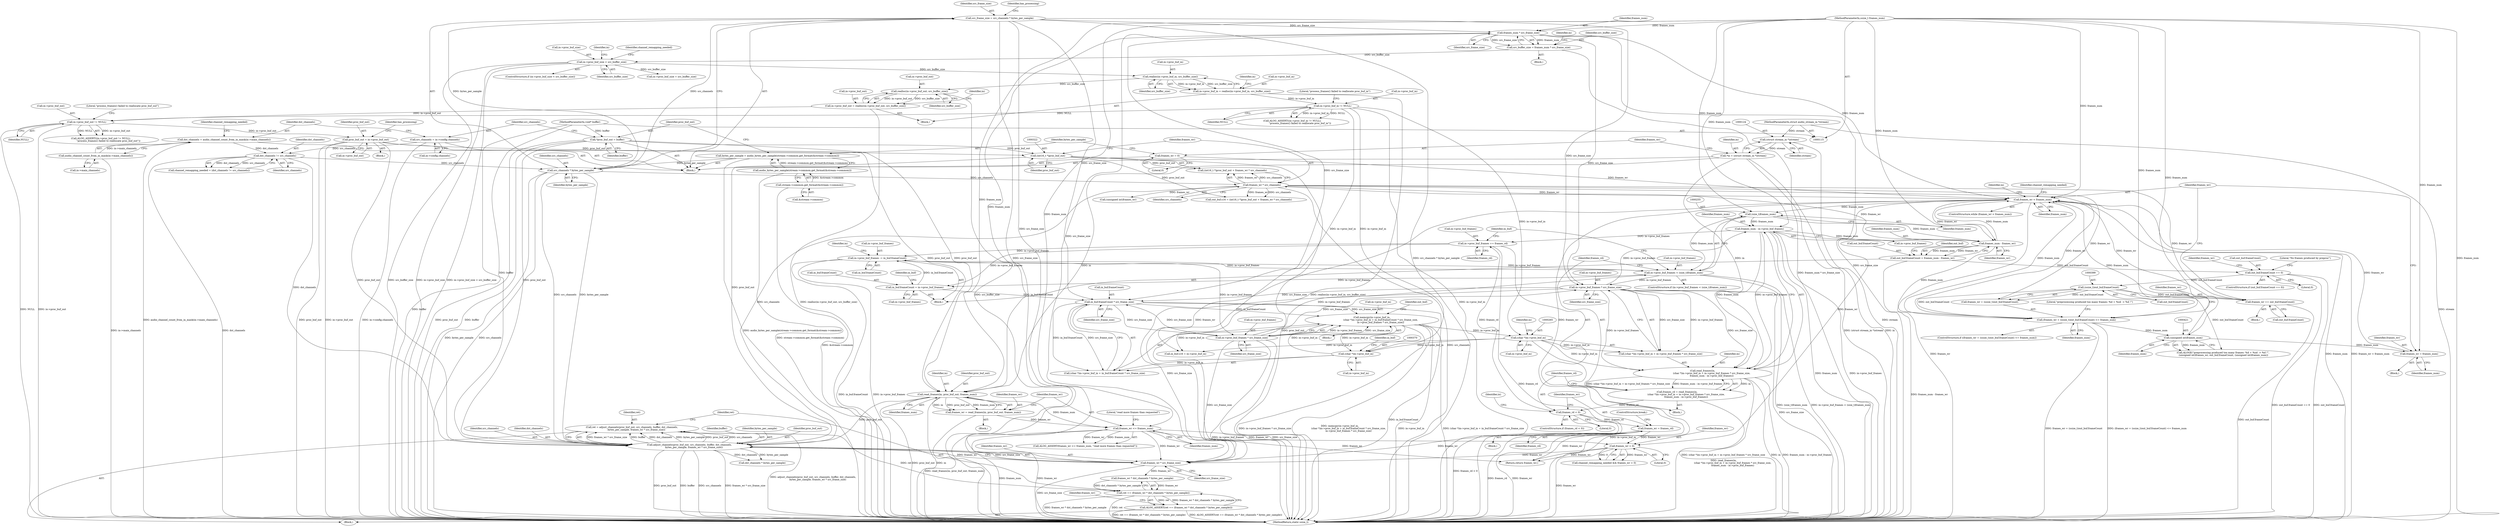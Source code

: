 digraph "0_Android_7df7ec13b1d222ac3a66797fbe432605ea8f973f@integer" {
"1000447" [label="(Call,ret = adjust_channels(proc_buf_out, src_channels, buffer, dst_channels,\n            bytes_per_sample, frames_wr * src_frame_size))"];
"1000449" [label="(Call,adjust_channels(proc_buf_out, src_channels, buffer, dst_channels,\n            bytes_per_sample, frames_wr * src_frame_size))"];
"1000236" [label="(Call,proc_buf_out = in->proc_buf_out)"];
"1000227" [label="(Call,in->proc_buf_out != NULL)"];
"1000217" [label="(Call,in->proc_buf_out = realloc(in->proc_buf_out, src_buffer_size))"];
"1000221" [label="(Call,realloc(in->proc_buf_out, src_buffer_size))"];
"1000205" [label="(Call,realloc(in->proc_buf_in, src_buffer_size))"];
"1000190" [label="(Call,in->proc_buf_size < src_buffer_size)"];
"1000184" [label="(Call,src_buffer_size = frames_num * src_frame_size)"];
"1000186" [label="(Call,frames_num * src_frame_size)"];
"1000118" [label="(MethodParameterIn,ssize_t frames_num)"];
"1000165" [label="(Call,src_frame_size = src_channels * bytes_per_sample)"];
"1000167" [label="(Call,src_channels * bytes_per_sample)"];
"1000161" [label="(Call,dst_channels != src_channels)"];
"1000152" [label="(Call,dst_channels = audio_channel_count_from_in_mask(in->main_channels))"];
"1000154" [label="(Call,audio_channel_count_from_in_mask(in->main_channels))"];
"1000144" [label="(Call,src_channels = in->config.channels)"];
"1000131" [label="(Call,bytes_per_sample = audio_bytes_per_sample(stream->common.get_format(&stream->common)))"];
"1000133" [label="(Call,audio_bytes_per_sample(stream->common.get_format(&stream->common)))"];
"1000134" [label="(Call,stream->common.get_format(&stream->common))"];
"1000211" [label="(Call,in->proc_buf_in != NULL)"];
"1000201" [label="(Call,in->proc_buf_in = realloc(in->proc_buf_in, src_buffer_size))"];
"1000140" [label="(Call,*proc_buf_out = buffer)"];
"1000117" [label="(MethodParameterIn,void* buffer)"];
"1000430" [label="(Call,read_frames(in, proc_buf_out, frames_num))"];
"1000121" [label="(Call,*in = (struct stream_in *)stream)"];
"1000123" [label="(Call,(struct stream_in *)stream)"];
"1000116" [label="(MethodParameterIn,struct audio_stream_in *stream)"];
"1000321" [label="(Call,(int16_t *)proc_buf_out)"];
"1000324" [label="(Call,frames_wr * src_channels)"];
"1000313" [label="(Call,frames_num - frames_wr)"];
"1000274" [label="(Call,frames_num - in->proc_buf_frames)"];
"1000254" [label="(Call,(size_t)frames_num)"];
"1000245" [label="(Call,frames_wr < frames_num)"];
"1000423" [label="(Call,frames_wr = frames_num)"];
"1000420" [label="(Call,(unsigned int)frames_num)"];
"1000395" [label="(Call,(frames_wr + (ssize_t)out_buf.frameCount) <= frames_num)"];
"1000398" [label="(Call,(ssize_t)out_buf.frameCount)"];
"1000385" [label="(Call,out_buf.frameCount == 0)"];
"1000309" [label="(Call,out_buf.frameCount = frames_num - frames_wr)"];
"1000405" [label="(Call,frames_wr += out_buf.frameCount)"];
"1000127" [label="(Call,frames_wr = 0)"];
"1000269" [label="(Call,in->proc_buf_frames * src_frame_size)"];
"1000250" [label="(Call,in->proc_buf_frames < (size_t)frames_num)"];
"1000352" [label="(Call,in->proc_buf_frames -= in_buf.frameCount)"];
"1000295" [label="(Call,in_buf.frameCount = in->proc_buf_frames)"];
"1000288" [label="(Call,in->proc_buf_frames += frames_rd)"];
"1000280" [label="(Call,frames_rd < 0)"];
"1000259" [label="(Call,frames_rd = read_frames(in,\n                        (char *)in->proc_buf_in + in->proc_buf_frames * src_frame_size,\n                        frames_num - in->proc_buf_frames))"];
"1000261" [label="(Call,read_frames(in,\n                        (char *)in->proc_buf_in + in->proc_buf_frames * src_frame_size,\n                        frames_num - in->proc_buf_frames))"];
"1000264" [label="(Call,(char *)in->proc_buf_in)"];
"1000364" [label="(Call,memcpy(in->proc_buf_in,\n                       (char *)in->proc_buf_in + in_buf.frameCount * src_frame_size,\n                       in->proc_buf_frames * src_frame_size))"];
"1000369" [label="(Call,(char *)in->proc_buf_in)"];
"1000374" [label="(Call,in_buf.frameCount * src_frame_size)"];
"1000379" [label="(Call,in->proc_buf_frames * src_frame_size)"];
"1000455" [label="(Call,frames_wr * src_frame_size)"];
"1000442" [label="(Call,frames_wr > 0)"];
"1000435" [label="(Call,frames_wr <= frames_num)"];
"1000428" [label="(Call,frames_wr = read_frames(in, proc_buf_out, frames_num))"];
"1000284" [label="(Call,frames_wr = frames_rd)"];
"1000459" [label="(Call,ret == (frames_wr * dst_channels * bytes_per_sample))"];
"1000458" [label="(Call,ALOG_ASSERT(ret == (frames_wr * dst_channels * bytes_per_sample)))"];
"1000369" [label="(Call,(char *)in->proc_buf_in)"];
"1000325" [label="(Identifier,frames_wr)"];
"1000441" [label="(Identifier,channel_remapping_needed)"];
"1000448" [label="(Identifier,ret)"];
"1000411" [label="(Block,)"];
"1000221" [label="(Call,realloc(in->proc_buf_out, src_buffer_size))"];
"1000227" [label="(Call,in->proc_buf_out != NULL)"];
"1000444" [label="(Literal,0)"];
"1000467" [label="(Identifier,frames_wr)"];
"1000413" [label="(Literal,\"preprocessing produced too many frames: %d + %zd  > %d !\")"];
"1000385" [label="(Call,out_buf.frameCount == 0)"];
"1000273" [label="(Identifier,src_frame_size)"];
"1000133" [label="(Call,audio_bytes_per_sample(stream->common.get_format(&stream->common)))"];
"1000165" [label="(Call,src_frame_size = src_channels * bytes_per_sample)"];
"1000420" [label="(Call,(unsigned int)frames_num)"];
"1000116" [label="(MethodParameterIn,struct audio_stream_in *stream)"];
"1000309" [label="(Call,out_buf.frameCount = frames_num - frames_wr)"];
"1000368" [label="(Call,(char *)in->proc_buf_in + in_buf.frameCount * src_frame_size)"];
"1000275" [label="(Identifier,frames_num)"];
"1000423" [label="(Call,frames_wr = frames_num)"];
"1000235" [label="(Block,)"];
"1000209" [label="(Identifier,src_buffer_size)"];
"1000247" [label="(Identifier,frames_num)"];
"1000320" [label="(Call,(int16_t *)proc_buf_out + frames_wr * src_channels)"];
"1000185" [label="(Identifier,src_buffer_size)"];
"1000194" [label="(Identifier,src_buffer_size)"];
"1000118" [label="(MethodParameterIn,ssize_t frames_num)"];
"1000404" [label="(Block,)"];
"1000389" [label="(Literal,0)"];
"1000459" [label="(Call,ret == (frames_wr * dst_channels * bytes_per_sample))"];
"1000182" [label="(Block,)"];
"1000218" [label="(Call,in->proc_buf_out)"];
"1000190" [label="(Call,in->proc_buf_size < src_buffer_size)"];
"1000129" [label="(Literal,0)"];
"1000162" [label="(Identifier,dst_channels)"];
"1000445" [label="(Block,)"];
"1000452" [label="(Identifier,buffer)"];
"1000383" [label="(Identifier,src_frame_size)"];
"1000456" [label="(Identifier,frames_wr)"];
"1000321" [label="(Call,(int16_t *)proc_buf_out)"];
"1000284" [label="(Call,frames_wr = frames_rd)"];
"1000454" [label="(Identifier,bytes_per_sample)"];
"1000394" [label="(ControlStructure,if ((frames_wr + (ssize_t)out_buf.frameCount) <= frames_num))"];
"1000232" [label="(Literal,\"process_frames() failed to reallocate proc_buf_out\")"];
"1000169" [label="(Identifier,bytes_per_sample)"];
"1000160" [label="(Identifier,channel_remapping_needed)"];
"1000263" [label="(Call,(char *)in->proc_buf_in + in->proc_buf_frames * src_frame_size)"];
"1000167" [label="(Call,src_channels * bytes_per_sample)"];
"1000217" [label="(Call,in->proc_buf_out = realloc(in->proc_buf_out, src_buffer_size))"];
"1000461" [label="(Call,frames_wr * dst_channels * bytes_per_sample)"];
"1000123" [label="(Call,(struct stream_in *)stream)"];
"1000260" [label="(Identifier,frames_rd)"];
"1000125" [label="(Identifier,stream)"];
"1000315" [label="(Identifier,frames_wr)"];
"1000285" [label="(Identifier,frames_wr)"];
"1000245" [label="(Call,frames_wr < frames_num)"];
"1000396" [label="(Call,frames_wr + (ssize_t)out_buf.frameCount)"];
"1000262" [label="(Identifier,in)"];
"1000449" [label="(Call,adjust_channels(proc_buf_out, src_channels, buffer, dst_channels,\n            bytes_per_sample, frames_wr * src_frame_size))"];
"1000161" [label="(Call,dst_channels != src_channels)"];
"1000437" [label="(Identifier,frames_num)"];
"1000215" [label="(Identifier,NULL)"];
"1000127" [label="(Call,frames_wr = 0)"];
"1000196" [label="(Call,in->proc_buf_size = src_buffer_size)"];
"1000212" [label="(Call,in->proc_buf_in)"];
"1000191" [label="(Call,in->proc_buf_size)"];
"1000225" [label="(Identifier,src_buffer_size)"];
"1000261" [label="(Call,read_frames(in,\n                        (char *)in->proc_buf_in + in->proc_buf_frames * src_frame_size,\n                        frames_num - in->proc_buf_frames))"];
"1000295" [label="(Call,in_buf.frameCount = in->proc_buf_frames)"];
"1000296" [label="(Call,in_buf.frameCount)"];
"1000281" [label="(Identifier,frames_rd)"];
"1000365" [label="(Call,in->proc_buf_in)"];
"1000195" [label="(Block,)"];
"1000376" [label="(Identifier,in_buf)"];
"1000318" [label="(Identifier,out_buf)"];
"1000282" [label="(Literal,0)"];
"1000403" [label="(Identifier,frames_num)"];
"1000237" [label="(Identifier,proc_buf_out)"];
"1000375" [label="(Call,in_buf.frameCount)"];
"1000192" [label="(Identifier,in)"];
"1000251" [label="(Call,in->proc_buf_frames)"];
"1000205" [label="(Call,realloc(in->proc_buf_in, src_buffer_size))"];
"1000140" [label="(Call,*proc_buf_out = buffer)"];
"1000264" [label="(Call,(char *)in->proc_buf_in)"];
"1000236" [label="(Call,proc_buf_out = in->proc_buf_out)"];
"1000460" [label="(Identifier,ret)"];
"1000141" [label="(Identifier,proc_buf_out)"];
"1000256" [label="(Identifier,frames_num)"];
"1000379" [label="(Call,in->proc_buf_frames * src_frame_size)"];
"1000242" [label="(Identifier,has_processing)"];
"1000364" [label="(Call,memcpy(in->proc_buf_in,\n                       (char *)in->proc_buf_in + in_buf.frameCount * src_frame_size,\n                       in->proc_buf_frames * src_frame_size))"];
"1000202" [label="(Call,in->proc_buf_in)"];
"1000153" [label="(Identifier,dst_channels)"];
"1000155" [label="(Call,in->main_channels)"];
"1000122" [label="(Identifier,in)"];
"1000249" [label="(ControlStructure,if (in->proc_buf_frames < (size_t)frames_num))"];
"1000210" [label="(Call,ALOG_ASSERT((in->proc_buf_in != NULL),\n                    \"process_frames() failed to reallocate proc_buf_in\"))"];
"1000438" [label="(Literal,\"read more frames than requested\")"];
"1000154" [label="(Call,audio_channel_count_from_in_mask(in->main_channels))"];
"1000450" [label="(Identifier,proc_buf_out)"];
"1000428" [label="(Call,frames_wr = read_frames(in, proc_buf_out, frames_num))"];
"1000288" [label="(Call,in->proc_buf_frames += frames_rd)"];
"1000387" [label="(Identifier,out_buf)"];
"1000270" [label="(Call,in->proc_buf_frames)"];
"1000201" [label="(Call,in->proc_buf_in = realloc(in->proc_buf_in, src_buffer_size))"];
"1000134" [label="(Call,stream->common.get_format(&stream->common))"];
"1000146" [label="(Call,in->config.channels)"];
"1000380" [label="(Call,in->proc_buf_frames)"];
"1000228" [label="(Call,in->proc_buf_out)"];
"1000117" [label="(MethodParameterIn,void* buffer)"];
"1000422" [label="(Identifier,frames_num)"];
"1000374" [label="(Call,in_buf.frameCount * src_frame_size)"];
"1000442" [label="(Call,frames_wr > 0)"];
"1000229" [label="(Identifier,in)"];
"1000290" [label="(Identifier,in)"];
"1000316" [label="(Call,out_buf.s16 = (int16_t *)proc_buf_out + frames_wr * src_channels)"];
"1000252" [label="(Identifier,in)"];
"1000283" [label="(Block,)"];
"1000405" [label="(Call,frames_wr += out_buf.frameCount)"];
"1000246" [label="(Identifier,frames_wr)"];
"1000431" [label="(Identifier,in)"];
"1000314" [label="(Identifier,frames_num)"];
"1000326" [label="(Identifier,src_channels)"];
"1000248" [label="(Block,)"];
"1000297" [label="(Identifier,in_buf)"];
"1000414" [label="(Call,(unsigned int)frames_wr)"];
"1000189" [label="(ControlStructure,if (in->proc_buf_size < src_buffer_size))"];
"1000142" [label="(Identifier,buffer)"];
"1000198" [label="(Identifier,in)"];
"1000432" [label="(Identifier,proc_buf_out)"];
"1000231" [label="(Identifier,NULL)"];
"1000163" [label="(Identifier,src_channels)"];
"1000361" [label="(Identifier,in)"];
"1000159" [label="(Call,channel_remapping_needed = (dst_channels != src_channels))"];
"1000424" [label="(Identifier,frames_wr)"];
"1000152" [label="(Call,dst_channels = audio_channel_count_from_in_mask(in->main_channels))"];
"1000302" [label="(Call,in_buf.s16 = in->proc_buf_in)"];
"1000434" [label="(Call,ALOG_ASSERT(frames_wr <= frames_num, \"read more frames than requested\"))"];
"1000458" [label="(Call,ALOG_ASSERT(ret == (frames_wr * dst_channels * bytes_per_sample)))"];
"1000463" [label="(Call,dst_channels * bytes_per_sample)"];
"1000259" [label="(Call,frames_rd = read_frames(in,\n                        (char *)in->proc_buf_in + in->proc_buf_frames * src_frame_size,\n                        frames_num - in->proc_buf_frames))"];
"1000238" [label="(Call,in->proc_buf_out)"];
"1000427" [label="(Block,)"];
"1000440" [label="(Call,channel_remapping_needed && frames_wr > 0)"];
"1000121" [label="(Call,*in = (struct stream_in *)stream)"];
"1000119" [label="(Block,)"];
"1000353" [label="(Call,in->proc_buf_frames)"];
"1000398" [label="(Call,(ssize_t)out_buf.frameCount)"];
"1000397" [label="(Identifier,frames_wr)"];
"1000386" [label="(Call,out_buf.frameCount)"];
"1000451" [label="(Identifier,src_channels)"];
"1000352" [label="(Call,in->proc_buf_frames -= in_buf.frameCount)"];
"1000257" [label="(Block,)"];
"1000280" [label="(Call,frames_rd < 0)"];
"1000447" [label="(Call,ret = adjust_channels(proc_buf_out, src_channels, buffer, dst_channels,\n            bytes_per_sample, frames_wr * src_frame_size))"];
"1000384" [label="(ControlStructure,if (out_buf.frameCount == 0))"];
"1000299" [label="(Call,in->proc_buf_frames)"];
"1000466" [label="(Return,return frames_wr;)"];
"1000406" [label="(Identifier,frames_wr)"];
"1000323" [label="(Identifier,proc_buf_out)"];
"1000206" [label="(Call,in->proc_buf_in)"];
"1000453" [label="(Identifier,dst_channels)"];
"1000211" [label="(Call,in->proc_buf_in != NULL)"];
"1000128" [label="(Identifier,frames_wr)"];
"1000392" [label="(Literal,\"No frames produced by preproc\")"];
"1000271" [label="(Identifier,in)"];
"1000266" [label="(Call,in->proc_buf_in)"];
"1000186" [label="(Call,frames_num * src_frame_size)"];
"1000166" [label="(Identifier,src_frame_size)"];
"1000292" [label="(Identifier,frames_rd)"];
"1000184" [label="(Call,src_buffer_size = frames_num * src_frame_size)"];
"1000286" [label="(Identifier,frames_rd)"];
"1000429" [label="(Identifier,frames_wr)"];
"1000455" [label="(Call,frames_wr * src_frame_size)"];
"1000213" [label="(Identifier,in)"];
"1000172" [label="(Identifier,has_processing)"];
"1000279" [label="(ControlStructure,if (frames_rd < 0))"];
"1000443" [label="(Identifier,frames_wr)"];
"1000226" [label="(Call,ALOG_ASSERT((in->proc_buf_out != NULL),\n                    \"process_frames() failed to reallocate proc_buf_out\"))"];
"1000274" [label="(Call,frames_num - in->proc_buf_frames)"];
"1000433" [label="(Identifier,frames_num)"];
"1000216" [label="(Literal,\"process_frames() failed to reallocate proc_buf_in\")"];
"1000425" [label="(Identifier,frames_num)"];
"1000304" [label="(Identifier,in_buf)"];
"1000145" [label="(Identifier,src_channels)"];
"1000436" [label="(Identifier,frames_wr)"];
"1000132" [label="(Identifier,bytes_per_sample)"];
"1000289" [label="(Call,in->proc_buf_frames)"];
"1000356" [label="(Call,in_buf.frameCount)"];
"1000144" [label="(Call,src_channels = in->config.channels)"];
"1000188" [label="(Identifier,src_frame_size)"];
"1000234" [label="(Identifier,channel_remapping_needed)"];
"1000187" [label="(Identifier,frames_num)"];
"1000131" [label="(Call,bytes_per_sample = audio_bytes_per_sample(stream->common.get_format(&stream->common)))"];
"1000276" [label="(Call,in->proc_buf_frames)"];
"1000313" [label="(Call,frames_num - frames_wr)"];
"1000287" [label="(ControlStructure,break;)"];
"1000310" [label="(Call,out_buf.frameCount)"];
"1000430" [label="(Call,read_frames(in, proc_buf_out, frames_num))"];
"1000371" [label="(Call,in->proc_buf_in)"];
"1000244" [label="(ControlStructure,while (frames_wr < frames_num))"];
"1000412" [label="(Call,ALOGE(\"preprocessing produced too many frames: %d + %zd  > %d !\",\n (unsigned int)frames_wr, out_buf.frameCount, (unsigned int)frames_num))"];
"1000363" [label="(Block,)"];
"1000468" [label="(MethodReturn,static ssize_t)"];
"1000222" [label="(Call,in->proc_buf_out)"];
"1000395" [label="(Call,(frames_wr + (ssize_t)out_buf.frameCount) <= frames_num)"];
"1000135" [label="(Call,&stream->common)"];
"1000168" [label="(Identifier,src_channels)"];
"1000435" [label="(Call,frames_wr <= frames_num)"];
"1000378" [label="(Identifier,src_frame_size)"];
"1000250" [label="(Call,in->proc_buf_frames < (size_t)frames_num)"];
"1000400" [label="(Call,out_buf.frameCount)"];
"1000269" [label="(Call,in->proc_buf_frames * src_frame_size)"];
"1000407" [label="(Call,out_buf.frameCount)"];
"1000254" [label="(Call,(size_t)frames_num)"];
"1000324" [label="(Call,frames_wr * src_channels)"];
"1000457" [label="(Identifier,src_frame_size)"];
"1000447" -> "1000445"  [label="AST: "];
"1000447" -> "1000449"  [label="CFG: "];
"1000448" -> "1000447"  [label="AST: "];
"1000449" -> "1000447"  [label="AST: "];
"1000460" -> "1000447"  [label="CFG: "];
"1000447" -> "1000468"  [label="DDG: adjust_channels(proc_buf_out, src_channels, buffer, dst_channels,\n            bytes_per_sample, frames_wr * src_frame_size)"];
"1000449" -> "1000447"  [label="DDG: frames_wr * src_frame_size"];
"1000449" -> "1000447"  [label="DDG: buffer"];
"1000449" -> "1000447"  [label="DDG: dst_channels"];
"1000449" -> "1000447"  [label="DDG: bytes_per_sample"];
"1000449" -> "1000447"  [label="DDG: proc_buf_out"];
"1000449" -> "1000447"  [label="DDG: src_channels"];
"1000447" -> "1000459"  [label="DDG: ret"];
"1000449" -> "1000455"  [label="CFG: "];
"1000450" -> "1000449"  [label="AST: "];
"1000451" -> "1000449"  [label="AST: "];
"1000452" -> "1000449"  [label="AST: "];
"1000453" -> "1000449"  [label="AST: "];
"1000454" -> "1000449"  [label="AST: "];
"1000455" -> "1000449"  [label="AST: "];
"1000449" -> "1000468"  [label="DDG: frames_wr * src_frame_size"];
"1000449" -> "1000468"  [label="DDG: proc_buf_out"];
"1000449" -> "1000468"  [label="DDG: buffer"];
"1000449" -> "1000468"  [label="DDG: src_channels"];
"1000236" -> "1000449"  [label="DDG: proc_buf_out"];
"1000140" -> "1000449"  [label="DDG: proc_buf_out"];
"1000430" -> "1000449"  [label="DDG: proc_buf_out"];
"1000321" -> "1000449"  [label="DDG: proc_buf_out"];
"1000324" -> "1000449"  [label="DDG: src_channels"];
"1000167" -> "1000449"  [label="DDG: src_channels"];
"1000167" -> "1000449"  [label="DDG: bytes_per_sample"];
"1000117" -> "1000449"  [label="DDG: buffer"];
"1000161" -> "1000449"  [label="DDG: dst_channels"];
"1000455" -> "1000449"  [label="DDG: frames_wr"];
"1000455" -> "1000449"  [label="DDG: src_frame_size"];
"1000449" -> "1000463"  [label="DDG: dst_channels"];
"1000449" -> "1000463"  [label="DDG: bytes_per_sample"];
"1000236" -> "1000235"  [label="AST: "];
"1000236" -> "1000238"  [label="CFG: "];
"1000237" -> "1000236"  [label="AST: "];
"1000238" -> "1000236"  [label="AST: "];
"1000242" -> "1000236"  [label="CFG: "];
"1000236" -> "1000468"  [label="DDG: proc_buf_out"];
"1000236" -> "1000468"  [label="DDG: in->proc_buf_out"];
"1000227" -> "1000236"  [label="DDG: in->proc_buf_out"];
"1000236" -> "1000321"  [label="DDG: proc_buf_out"];
"1000236" -> "1000430"  [label="DDG: proc_buf_out"];
"1000227" -> "1000226"  [label="AST: "];
"1000227" -> "1000231"  [label="CFG: "];
"1000228" -> "1000227"  [label="AST: "];
"1000231" -> "1000227"  [label="AST: "];
"1000232" -> "1000227"  [label="CFG: "];
"1000227" -> "1000468"  [label="DDG: in->proc_buf_out"];
"1000227" -> "1000468"  [label="DDG: NULL"];
"1000227" -> "1000226"  [label="DDG: in->proc_buf_out"];
"1000227" -> "1000226"  [label="DDG: NULL"];
"1000217" -> "1000227"  [label="DDG: in->proc_buf_out"];
"1000211" -> "1000227"  [label="DDG: NULL"];
"1000217" -> "1000195"  [label="AST: "];
"1000217" -> "1000221"  [label="CFG: "];
"1000218" -> "1000217"  [label="AST: "];
"1000221" -> "1000217"  [label="AST: "];
"1000229" -> "1000217"  [label="CFG: "];
"1000217" -> "1000468"  [label="DDG: realloc(in->proc_buf_out, src_buffer_size)"];
"1000221" -> "1000217"  [label="DDG: in->proc_buf_out"];
"1000221" -> "1000217"  [label="DDG: src_buffer_size"];
"1000221" -> "1000225"  [label="CFG: "];
"1000222" -> "1000221"  [label="AST: "];
"1000225" -> "1000221"  [label="AST: "];
"1000221" -> "1000468"  [label="DDG: src_buffer_size"];
"1000205" -> "1000221"  [label="DDG: src_buffer_size"];
"1000205" -> "1000201"  [label="AST: "];
"1000205" -> "1000209"  [label="CFG: "];
"1000206" -> "1000205"  [label="AST: "];
"1000209" -> "1000205"  [label="AST: "];
"1000201" -> "1000205"  [label="CFG: "];
"1000205" -> "1000201"  [label="DDG: in->proc_buf_in"];
"1000205" -> "1000201"  [label="DDG: src_buffer_size"];
"1000190" -> "1000205"  [label="DDG: src_buffer_size"];
"1000190" -> "1000189"  [label="AST: "];
"1000190" -> "1000194"  [label="CFG: "];
"1000191" -> "1000190"  [label="AST: "];
"1000194" -> "1000190"  [label="AST: "];
"1000198" -> "1000190"  [label="CFG: "];
"1000234" -> "1000190"  [label="CFG: "];
"1000190" -> "1000468"  [label="DDG: src_buffer_size"];
"1000190" -> "1000468"  [label="DDG: in->proc_buf_size < src_buffer_size"];
"1000190" -> "1000468"  [label="DDG: in->proc_buf_size"];
"1000184" -> "1000190"  [label="DDG: src_buffer_size"];
"1000190" -> "1000196"  [label="DDG: src_buffer_size"];
"1000184" -> "1000182"  [label="AST: "];
"1000184" -> "1000186"  [label="CFG: "];
"1000185" -> "1000184"  [label="AST: "];
"1000186" -> "1000184"  [label="AST: "];
"1000192" -> "1000184"  [label="CFG: "];
"1000184" -> "1000468"  [label="DDG: frames_num * src_frame_size"];
"1000186" -> "1000184"  [label="DDG: frames_num"];
"1000186" -> "1000184"  [label="DDG: src_frame_size"];
"1000186" -> "1000188"  [label="CFG: "];
"1000187" -> "1000186"  [label="AST: "];
"1000188" -> "1000186"  [label="AST: "];
"1000186" -> "1000468"  [label="DDG: src_frame_size"];
"1000118" -> "1000186"  [label="DDG: frames_num"];
"1000165" -> "1000186"  [label="DDG: src_frame_size"];
"1000186" -> "1000245"  [label="DDG: frames_num"];
"1000186" -> "1000269"  [label="DDG: src_frame_size"];
"1000186" -> "1000374"  [label="DDG: src_frame_size"];
"1000186" -> "1000430"  [label="DDG: frames_num"];
"1000186" -> "1000455"  [label="DDG: src_frame_size"];
"1000118" -> "1000115"  [label="AST: "];
"1000118" -> "1000468"  [label="DDG: frames_num"];
"1000118" -> "1000245"  [label="DDG: frames_num"];
"1000118" -> "1000254"  [label="DDG: frames_num"];
"1000118" -> "1000274"  [label="DDG: frames_num"];
"1000118" -> "1000313"  [label="DDG: frames_num"];
"1000118" -> "1000395"  [label="DDG: frames_num"];
"1000118" -> "1000420"  [label="DDG: frames_num"];
"1000118" -> "1000423"  [label="DDG: frames_num"];
"1000118" -> "1000430"  [label="DDG: frames_num"];
"1000118" -> "1000435"  [label="DDG: frames_num"];
"1000165" -> "1000119"  [label="AST: "];
"1000165" -> "1000167"  [label="CFG: "];
"1000166" -> "1000165"  [label="AST: "];
"1000167" -> "1000165"  [label="AST: "];
"1000172" -> "1000165"  [label="CFG: "];
"1000165" -> "1000468"  [label="DDG: src_frame_size"];
"1000165" -> "1000468"  [label="DDG: src_channels * bytes_per_sample"];
"1000167" -> "1000165"  [label="DDG: src_channels"];
"1000167" -> "1000165"  [label="DDG: bytes_per_sample"];
"1000165" -> "1000269"  [label="DDG: src_frame_size"];
"1000165" -> "1000374"  [label="DDG: src_frame_size"];
"1000165" -> "1000455"  [label="DDG: src_frame_size"];
"1000167" -> "1000169"  [label="CFG: "];
"1000168" -> "1000167"  [label="AST: "];
"1000169" -> "1000167"  [label="AST: "];
"1000167" -> "1000468"  [label="DDG: src_channels"];
"1000167" -> "1000468"  [label="DDG: bytes_per_sample"];
"1000161" -> "1000167"  [label="DDG: src_channels"];
"1000131" -> "1000167"  [label="DDG: bytes_per_sample"];
"1000167" -> "1000324"  [label="DDG: src_channels"];
"1000161" -> "1000159"  [label="AST: "];
"1000161" -> "1000163"  [label="CFG: "];
"1000162" -> "1000161"  [label="AST: "];
"1000163" -> "1000161"  [label="AST: "];
"1000159" -> "1000161"  [label="CFG: "];
"1000161" -> "1000468"  [label="DDG: dst_channels"];
"1000161" -> "1000159"  [label="DDG: dst_channels"];
"1000161" -> "1000159"  [label="DDG: src_channels"];
"1000152" -> "1000161"  [label="DDG: dst_channels"];
"1000144" -> "1000161"  [label="DDG: src_channels"];
"1000152" -> "1000119"  [label="AST: "];
"1000152" -> "1000154"  [label="CFG: "];
"1000153" -> "1000152"  [label="AST: "];
"1000154" -> "1000152"  [label="AST: "];
"1000160" -> "1000152"  [label="CFG: "];
"1000152" -> "1000468"  [label="DDG: audio_channel_count_from_in_mask(in->main_channels)"];
"1000154" -> "1000152"  [label="DDG: in->main_channels"];
"1000154" -> "1000155"  [label="CFG: "];
"1000155" -> "1000154"  [label="AST: "];
"1000154" -> "1000468"  [label="DDG: in->main_channels"];
"1000144" -> "1000119"  [label="AST: "];
"1000144" -> "1000146"  [label="CFG: "];
"1000145" -> "1000144"  [label="AST: "];
"1000146" -> "1000144"  [label="AST: "];
"1000153" -> "1000144"  [label="CFG: "];
"1000144" -> "1000468"  [label="DDG: in->config.channels"];
"1000131" -> "1000119"  [label="AST: "];
"1000131" -> "1000133"  [label="CFG: "];
"1000132" -> "1000131"  [label="AST: "];
"1000133" -> "1000131"  [label="AST: "];
"1000141" -> "1000131"  [label="CFG: "];
"1000131" -> "1000468"  [label="DDG: audio_bytes_per_sample(stream->common.get_format(&stream->common))"];
"1000133" -> "1000131"  [label="DDG: stream->common.get_format(&stream->common)"];
"1000133" -> "1000134"  [label="CFG: "];
"1000134" -> "1000133"  [label="AST: "];
"1000133" -> "1000468"  [label="DDG: stream->common.get_format(&stream->common)"];
"1000134" -> "1000133"  [label="DDG: &stream->common"];
"1000134" -> "1000135"  [label="CFG: "];
"1000135" -> "1000134"  [label="AST: "];
"1000134" -> "1000468"  [label="DDG: &stream->common"];
"1000211" -> "1000210"  [label="AST: "];
"1000211" -> "1000215"  [label="CFG: "];
"1000212" -> "1000211"  [label="AST: "];
"1000215" -> "1000211"  [label="AST: "];
"1000216" -> "1000211"  [label="CFG: "];
"1000211" -> "1000468"  [label="DDG: in->proc_buf_in"];
"1000211" -> "1000210"  [label="DDG: in->proc_buf_in"];
"1000211" -> "1000210"  [label="DDG: NULL"];
"1000201" -> "1000211"  [label="DDG: in->proc_buf_in"];
"1000211" -> "1000264"  [label="DDG: in->proc_buf_in"];
"1000211" -> "1000302"  [label="DDG: in->proc_buf_in"];
"1000211" -> "1000369"  [label="DDG: in->proc_buf_in"];
"1000201" -> "1000195"  [label="AST: "];
"1000202" -> "1000201"  [label="AST: "];
"1000213" -> "1000201"  [label="CFG: "];
"1000201" -> "1000468"  [label="DDG: realloc(in->proc_buf_in, src_buffer_size)"];
"1000140" -> "1000119"  [label="AST: "];
"1000140" -> "1000142"  [label="CFG: "];
"1000141" -> "1000140"  [label="AST: "];
"1000142" -> "1000140"  [label="AST: "];
"1000145" -> "1000140"  [label="CFG: "];
"1000140" -> "1000468"  [label="DDG: buffer"];
"1000140" -> "1000468"  [label="DDG: proc_buf_out"];
"1000117" -> "1000140"  [label="DDG: buffer"];
"1000140" -> "1000321"  [label="DDG: proc_buf_out"];
"1000140" -> "1000430"  [label="DDG: proc_buf_out"];
"1000117" -> "1000115"  [label="AST: "];
"1000117" -> "1000468"  [label="DDG: buffer"];
"1000430" -> "1000428"  [label="AST: "];
"1000430" -> "1000433"  [label="CFG: "];
"1000431" -> "1000430"  [label="AST: "];
"1000432" -> "1000430"  [label="AST: "];
"1000433" -> "1000430"  [label="AST: "];
"1000428" -> "1000430"  [label="CFG: "];
"1000430" -> "1000468"  [label="DDG: proc_buf_out"];
"1000430" -> "1000468"  [label="DDG: in"];
"1000430" -> "1000428"  [label="DDG: in"];
"1000430" -> "1000428"  [label="DDG: proc_buf_out"];
"1000430" -> "1000428"  [label="DDG: frames_num"];
"1000121" -> "1000430"  [label="DDG: in"];
"1000430" -> "1000435"  [label="DDG: frames_num"];
"1000121" -> "1000119"  [label="AST: "];
"1000121" -> "1000123"  [label="CFG: "];
"1000122" -> "1000121"  [label="AST: "];
"1000123" -> "1000121"  [label="AST: "];
"1000128" -> "1000121"  [label="CFG: "];
"1000121" -> "1000468"  [label="DDG: (struct stream_in *)stream"];
"1000121" -> "1000468"  [label="DDG: in"];
"1000123" -> "1000121"  [label="DDG: stream"];
"1000121" -> "1000261"  [label="DDG: in"];
"1000123" -> "1000125"  [label="CFG: "];
"1000124" -> "1000123"  [label="AST: "];
"1000125" -> "1000123"  [label="AST: "];
"1000123" -> "1000468"  [label="DDG: stream"];
"1000116" -> "1000123"  [label="DDG: stream"];
"1000116" -> "1000115"  [label="AST: "];
"1000116" -> "1000468"  [label="DDG: stream"];
"1000321" -> "1000320"  [label="AST: "];
"1000321" -> "1000323"  [label="CFG: "];
"1000322" -> "1000321"  [label="AST: "];
"1000323" -> "1000321"  [label="AST: "];
"1000325" -> "1000321"  [label="CFG: "];
"1000321" -> "1000468"  [label="DDG: proc_buf_out"];
"1000321" -> "1000316"  [label="DDG: proc_buf_out"];
"1000321" -> "1000320"  [label="DDG: proc_buf_out"];
"1000324" -> "1000320"  [label="AST: "];
"1000324" -> "1000326"  [label="CFG: "];
"1000325" -> "1000324"  [label="AST: "];
"1000326" -> "1000324"  [label="AST: "];
"1000320" -> "1000324"  [label="CFG: "];
"1000324" -> "1000468"  [label="DDG: src_channels"];
"1000324" -> "1000245"  [label="DDG: frames_wr"];
"1000324" -> "1000316"  [label="DDG: frames_wr"];
"1000324" -> "1000316"  [label="DDG: src_channels"];
"1000324" -> "1000320"  [label="DDG: frames_wr"];
"1000324" -> "1000320"  [label="DDG: src_channels"];
"1000313" -> "1000324"  [label="DDG: frames_wr"];
"1000324" -> "1000395"  [label="DDG: frames_wr"];
"1000324" -> "1000396"  [label="DDG: frames_wr"];
"1000324" -> "1000405"  [label="DDG: frames_wr"];
"1000324" -> "1000414"  [label="DDG: frames_wr"];
"1000313" -> "1000309"  [label="AST: "];
"1000313" -> "1000315"  [label="CFG: "];
"1000314" -> "1000313"  [label="AST: "];
"1000315" -> "1000313"  [label="AST: "];
"1000309" -> "1000313"  [label="CFG: "];
"1000313" -> "1000245"  [label="DDG: frames_num"];
"1000313" -> "1000309"  [label="DDG: frames_num"];
"1000313" -> "1000309"  [label="DDG: frames_wr"];
"1000274" -> "1000313"  [label="DDG: frames_num"];
"1000254" -> "1000313"  [label="DDG: frames_num"];
"1000245" -> "1000313"  [label="DDG: frames_wr"];
"1000313" -> "1000395"  [label="DDG: frames_num"];
"1000274" -> "1000261"  [label="AST: "];
"1000274" -> "1000276"  [label="CFG: "];
"1000275" -> "1000274"  [label="AST: "];
"1000276" -> "1000274"  [label="AST: "];
"1000261" -> "1000274"  [label="CFG: "];
"1000274" -> "1000468"  [label="DDG: frames_num"];
"1000274" -> "1000468"  [label="DDG: in->proc_buf_frames"];
"1000274" -> "1000261"  [label="DDG: frames_num"];
"1000274" -> "1000261"  [label="DDG: in->proc_buf_frames"];
"1000254" -> "1000274"  [label="DDG: frames_num"];
"1000269" -> "1000274"  [label="DDG: in->proc_buf_frames"];
"1000274" -> "1000288"  [label="DDG: in->proc_buf_frames"];
"1000254" -> "1000250"  [label="AST: "];
"1000254" -> "1000256"  [label="CFG: "];
"1000255" -> "1000254"  [label="AST: "];
"1000256" -> "1000254"  [label="AST: "];
"1000250" -> "1000254"  [label="CFG: "];
"1000254" -> "1000250"  [label="DDG: frames_num"];
"1000245" -> "1000254"  [label="DDG: frames_num"];
"1000245" -> "1000244"  [label="AST: "];
"1000245" -> "1000247"  [label="CFG: "];
"1000246" -> "1000245"  [label="AST: "];
"1000247" -> "1000245"  [label="AST: "];
"1000252" -> "1000245"  [label="CFG: "];
"1000441" -> "1000245"  [label="CFG: "];
"1000245" -> "1000468"  [label="DDG: frames_wr < frames_num"];
"1000245" -> "1000468"  [label="DDG: frames_wr"];
"1000245" -> "1000468"  [label="DDG: frames_num"];
"1000423" -> "1000245"  [label="DDG: frames_wr"];
"1000405" -> "1000245"  [label="DDG: frames_wr"];
"1000127" -> "1000245"  [label="DDG: frames_wr"];
"1000395" -> "1000245"  [label="DDG: frames_num"];
"1000420" -> "1000245"  [label="DDG: frames_num"];
"1000245" -> "1000442"  [label="DDG: frames_wr"];
"1000245" -> "1000455"  [label="DDG: frames_wr"];
"1000245" -> "1000466"  [label="DDG: frames_wr"];
"1000423" -> "1000411"  [label="AST: "];
"1000423" -> "1000425"  [label="CFG: "];
"1000424" -> "1000423"  [label="AST: "];
"1000425" -> "1000423"  [label="AST: "];
"1000246" -> "1000423"  [label="CFG: "];
"1000420" -> "1000423"  [label="DDG: frames_num"];
"1000420" -> "1000412"  [label="AST: "];
"1000420" -> "1000422"  [label="CFG: "];
"1000421" -> "1000420"  [label="AST: "];
"1000422" -> "1000420"  [label="AST: "];
"1000412" -> "1000420"  [label="CFG: "];
"1000420" -> "1000412"  [label="DDG: frames_num"];
"1000395" -> "1000420"  [label="DDG: frames_num"];
"1000395" -> "1000394"  [label="AST: "];
"1000395" -> "1000403"  [label="CFG: "];
"1000396" -> "1000395"  [label="AST: "];
"1000403" -> "1000395"  [label="AST: "];
"1000406" -> "1000395"  [label="CFG: "];
"1000413" -> "1000395"  [label="CFG: "];
"1000395" -> "1000468"  [label="DDG: frames_wr + (ssize_t)out_buf.frameCount"];
"1000395" -> "1000468"  [label="DDG: (frames_wr + (ssize_t)out_buf.frameCount) <= frames_num"];
"1000398" -> "1000395"  [label="DDG: out_buf.frameCount"];
"1000398" -> "1000396"  [label="AST: "];
"1000398" -> "1000400"  [label="CFG: "];
"1000399" -> "1000398"  [label="AST: "];
"1000400" -> "1000398"  [label="AST: "];
"1000396" -> "1000398"  [label="CFG: "];
"1000398" -> "1000396"  [label="DDG: out_buf.frameCount"];
"1000385" -> "1000398"  [label="DDG: out_buf.frameCount"];
"1000398" -> "1000405"  [label="DDG: out_buf.frameCount"];
"1000398" -> "1000412"  [label="DDG: out_buf.frameCount"];
"1000385" -> "1000384"  [label="AST: "];
"1000385" -> "1000389"  [label="CFG: "];
"1000386" -> "1000385"  [label="AST: "];
"1000389" -> "1000385"  [label="AST: "];
"1000392" -> "1000385"  [label="CFG: "];
"1000397" -> "1000385"  [label="CFG: "];
"1000385" -> "1000468"  [label="DDG: out_buf.frameCount"];
"1000385" -> "1000468"  [label="DDG: out_buf.frameCount == 0"];
"1000309" -> "1000385"  [label="DDG: out_buf.frameCount"];
"1000309" -> "1000248"  [label="AST: "];
"1000310" -> "1000309"  [label="AST: "];
"1000318" -> "1000309"  [label="CFG: "];
"1000309" -> "1000468"  [label="DDG: frames_num - frames_wr"];
"1000405" -> "1000404"  [label="AST: "];
"1000405" -> "1000407"  [label="CFG: "];
"1000406" -> "1000405"  [label="AST: "];
"1000407" -> "1000405"  [label="AST: "];
"1000246" -> "1000405"  [label="CFG: "];
"1000405" -> "1000468"  [label="DDG: out_buf.frameCount"];
"1000127" -> "1000119"  [label="AST: "];
"1000127" -> "1000129"  [label="CFG: "];
"1000128" -> "1000127"  [label="AST: "];
"1000129" -> "1000127"  [label="AST: "];
"1000132" -> "1000127"  [label="CFG: "];
"1000269" -> "1000263"  [label="AST: "];
"1000269" -> "1000273"  [label="CFG: "];
"1000270" -> "1000269"  [label="AST: "];
"1000273" -> "1000269"  [label="AST: "];
"1000263" -> "1000269"  [label="CFG: "];
"1000269" -> "1000468"  [label="DDG: src_frame_size"];
"1000269" -> "1000261"  [label="DDG: in->proc_buf_frames"];
"1000269" -> "1000261"  [label="DDG: src_frame_size"];
"1000269" -> "1000263"  [label="DDG: in->proc_buf_frames"];
"1000269" -> "1000263"  [label="DDG: src_frame_size"];
"1000250" -> "1000269"  [label="DDG: in->proc_buf_frames"];
"1000379" -> "1000269"  [label="DDG: src_frame_size"];
"1000269" -> "1000374"  [label="DDG: src_frame_size"];
"1000269" -> "1000455"  [label="DDG: src_frame_size"];
"1000250" -> "1000249"  [label="AST: "];
"1000251" -> "1000250"  [label="AST: "];
"1000260" -> "1000250"  [label="CFG: "];
"1000297" -> "1000250"  [label="CFG: "];
"1000250" -> "1000468"  [label="DDG: (size_t)frames_num"];
"1000250" -> "1000468"  [label="DDG: in->proc_buf_frames < (size_t)frames_num"];
"1000352" -> "1000250"  [label="DDG: in->proc_buf_frames"];
"1000379" -> "1000250"  [label="DDG: in->proc_buf_frames"];
"1000250" -> "1000295"  [label="DDG: in->proc_buf_frames"];
"1000250" -> "1000352"  [label="DDG: in->proc_buf_frames"];
"1000352" -> "1000248"  [label="AST: "];
"1000352" -> "1000356"  [label="CFG: "];
"1000353" -> "1000352"  [label="AST: "];
"1000356" -> "1000352"  [label="AST: "];
"1000361" -> "1000352"  [label="CFG: "];
"1000352" -> "1000468"  [label="DDG: in_buf.frameCount"];
"1000352" -> "1000468"  [label="DDG: in->proc_buf_frames"];
"1000295" -> "1000352"  [label="DDG: in_buf.frameCount"];
"1000288" -> "1000352"  [label="DDG: in->proc_buf_frames"];
"1000352" -> "1000379"  [label="DDG: in->proc_buf_frames"];
"1000295" -> "1000248"  [label="AST: "];
"1000295" -> "1000299"  [label="CFG: "];
"1000296" -> "1000295"  [label="AST: "];
"1000299" -> "1000295"  [label="AST: "];
"1000304" -> "1000295"  [label="CFG: "];
"1000288" -> "1000295"  [label="DDG: in->proc_buf_frames"];
"1000295" -> "1000374"  [label="DDG: in_buf.frameCount"];
"1000288" -> "1000257"  [label="AST: "];
"1000288" -> "1000292"  [label="CFG: "];
"1000289" -> "1000288"  [label="AST: "];
"1000292" -> "1000288"  [label="AST: "];
"1000297" -> "1000288"  [label="CFG: "];
"1000288" -> "1000468"  [label="DDG: frames_rd"];
"1000280" -> "1000288"  [label="DDG: frames_rd"];
"1000280" -> "1000279"  [label="AST: "];
"1000280" -> "1000282"  [label="CFG: "];
"1000281" -> "1000280"  [label="AST: "];
"1000282" -> "1000280"  [label="AST: "];
"1000285" -> "1000280"  [label="CFG: "];
"1000290" -> "1000280"  [label="CFG: "];
"1000280" -> "1000468"  [label="DDG: frames_rd < 0"];
"1000259" -> "1000280"  [label="DDG: frames_rd"];
"1000280" -> "1000284"  [label="DDG: frames_rd"];
"1000259" -> "1000257"  [label="AST: "];
"1000259" -> "1000261"  [label="CFG: "];
"1000260" -> "1000259"  [label="AST: "];
"1000261" -> "1000259"  [label="AST: "];
"1000281" -> "1000259"  [label="CFG: "];
"1000259" -> "1000468"  [label="DDG: read_frames(in,\n                        (char *)in->proc_buf_in + in->proc_buf_frames * src_frame_size,\n                        frames_num - in->proc_buf_frames)"];
"1000261" -> "1000259"  [label="DDG: in"];
"1000261" -> "1000259"  [label="DDG: (char *)in->proc_buf_in + in->proc_buf_frames * src_frame_size"];
"1000261" -> "1000259"  [label="DDG: frames_num - in->proc_buf_frames"];
"1000262" -> "1000261"  [label="AST: "];
"1000263" -> "1000261"  [label="AST: "];
"1000261" -> "1000468"  [label="DDG: frames_num - in->proc_buf_frames"];
"1000261" -> "1000468"  [label="DDG: (char *)in->proc_buf_in + in->proc_buf_frames * src_frame_size"];
"1000261" -> "1000468"  [label="DDG: in"];
"1000264" -> "1000261"  [label="DDG: in->proc_buf_in"];
"1000264" -> "1000263"  [label="AST: "];
"1000264" -> "1000266"  [label="CFG: "];
"1000265" -> "1000264"  [label="AST: "];
"1000266" -> "1000264"  [label="AST: "];
"1000271" -> "1000264"  [label="CFG: "];
"1000264" -> "1000468"  [label="DDG: in->proc_buf_in"];
"1000264" -> "1000263"  [label="DDG: in->proc_buf_in"];
"1000364" -> "1000264"  [label="DDG: in->proc_buf_in"];
"1000264" -> "1000302"  [label="DDG: in->proc_buf_in"];
"1000264" -> "1000369"  [label="DDG: in->proc_buf_in"];
"1000364" -> "1000363"  [label="AST: "];
"1000364" -> "1000379"  [label="CFG: "];
"1000365" -> "1000364"  [label="AST: "];
"1000368" -> "1000364"  [label="AST: "];
"1000379" -> "1000364"  [label="AST: "];
"1000387" -> "1000364"  [label="CFG: "];
"1000364" -> "1000468"  [label="DDG: memcpy(in->proc_buf_in,\n                       (char *)in->proc_buf_in + in_buf.frameCount * src_frame_size,\n                       in->proc_buf_frames * src_frame_size)"];
"1000364" -> "1000468"  [label="DDG: in->proc_buf_in"];
"1000364" -> "1000468"  [label="DDG: (char *)in->proc_buf_in + in_buf.frameCount * src_frame_size"];
"1000364" -> "1000468"  [label="DDG: in->proc_buf_frames * src_frame_size"];
"1000364" -> "1000302"  [label="DDG: in->proc_buf_in"];
"1000369" -> "1000364"  [label="DDG: in->proc_buf_in"];
"1000374" -> "1000364"  [label="DDG: in_buf.frameCount"];
"1000374" -> "1000364"  [label="DDG: src_frame_size"];
"1000364" -> "1000369"  [label="DDG: in->proc_buf_in"];
"1000379" -> "1000364"  [label="DDG: in->proc_buf_frames"];
"1000379" -> "1000364"  [label="DDG: src_frame_size"];
"1000369" -> "1000368"  [label="AST: "];
"1000369" -> "1000371"  [label="CFG: "];
"1000370" -> "1000369"  [label="AST: "];
"1000371" -> "1000369"  [label="AST: "];
"1000376" -> "1000369"  [label="CFG: "];
"1000369" -> "1000368"  [label="DDG: in->proc_buf_in"];
"1000374" -> "1000368"  [label="AST: "];
"1000374" -> "1000378"  [label="CFG: "];
"1000375" -> "1000374"  [label="AST: "];
"1000378" -> "1000374"  [label="AST: "];
"1000368" -> "1000374"  [label="CFG: "];
"1000374" -> "1000468"  [label="DDG: in_buf.frameCount"];
"1000374" -> "1000368"  [label="DDG: in_buf.frameCount"];
"1000374" -> "1000368"  [label="DDG: src_frame_size"];
"1000379" -> "1000374"  [label="DDG: src_frame_size"];
"1000374" -> "1000379"  [label="DDG: src_frame_size"];
"1000379" -> "1000383"  [label="CFG: "];
"1000380" -> "1000379"  [label="AST: "];
"1000383" -> "1000379"  [label="AST: "];
"1000379" -> "1000468"  [label="DDG: src_frame_size"];
"1000379" -> "1000468"  [label="DDG: in->proc_buf_frames"];
"1000379" -> "1000455"  [label="DDG: src_frame_size"];
"1000455" -> "1000457"  [label="CFG: "];
"1000456" -> "1000455"  [label="AST: "];
"1000457" -> "1000455"  [label="AST: "];
"1000455" -> "1000468"  [label="DDG: src_frame_size"];
"1000442" -> "1000455"  [label="DDG: frames_wr"];
"1000435" -> "1000455"  [label="DDG: frames_wr"];
"1000284" -> "1000455"  [label="DDG: frames_wr"];
"1000455" -> "1000461"  [label="DDG: frames_wr"];
"1000442" -> "1000440"  [label="AST: "];
"1000442" -> "1000444"  [label="CFG: "];
"1000443" -> "1000442"  [label="AST: "];
"1000444" -> "1000442"  [label="AST: "];
"1000440" -> "1000442"  [label="CFG: "];
"1000442" -> "1000468"  [label="DDG: frames_wr"];
"1000442" -> "1000440"  [label="DDG: frames_wr"];
"1000442" -> "1000440"  [label="DDG: 0"];
"1000435" -> "1000442"  [label="DDG: frames_wr"];
"1000284" -> "1000442"  [label="DDG: frames_wr"];
"1000442" -> "1000466"  [label="DDG: frames_wr"];
"1000435" -> "1000434"  [label="AST: "];
"1000435" -> "1000437"  [label="CFG: "];
"1000436" -> "1000435"  [label="AST: "];
"1000437" -> "1000435"  [label="AST: "];
"1000438" -> "1000435"  [label="CFG: "];
"1000435" -> "1000468"  [label="DDG: frames_num"];
"1000435" -> "1000468"  [label="DDG: frames_wr"];
"1000435" -> "1000434"  [label="DDG: frames_wr"];
"1000435" -> "1000434"  [label="DDG: frames_num"];
"1000428" -> "1000435"  [label="DDG: frames_wr"];
"1000435" -> "1000466"  [label="DDG: frames_wr"];
"1000428" -> "1000427"  [label="AST: "];
"1000429" -> "1000428"  [label="AST: "];
"1000436" -> "1000428"  [label="CFG: "];
"1000428" -> "1000468"  [label="DDG: read_frames(in, proc_buf_out, frames_num)"];
"1000284" -> "1000283"  [label="AST: "];
"1000284" -> "1000286"  [label="CFG: "];
"1000285" -> "1000284"  [label="AST: "];
"1000286" -> "1000284"  [label="AST: "];
"1000287" -> "1000284"  [label="CFG: "];
"1000284" -> "1000468"  [label="DDG: frames_rd"];
"1000284" -> "1000468"  [label="DDG: frames_wr"];
"1000284" -> "1000466"  [label="DDG: frames_wr"];
"1000459" -> "1000458"  [label="AST: "];
"1000459" -> "1000461"  [label="CFG: "];
"1000460" -> "1000459"  [label="AST: "];
"1000461" -> "1000459"  [label="AST: "];
"1000458" -> "1000459"  [label="CFG: "];
"1000459" -> "1000468"  [label="DDG: frames_wr * dst_channels * bytes_per_sample"];
"1000459" -> "1000468"  [label="DDG: ret"];
"1000459" -> "1000458"  [label="DDG: ret"];
"1000459" -> "1000458"  [label="DDG: frames_wr * dst_channels * bytes_per_sample"];
"1000461" -> "1000459"  [label="DDG: frames_wr"];
"1000461" -> "1000459"  [label="DDG: dst_channels * bytes_per_sample"];
"1000458" -> "1000445"  [label="AST: "];
"1000467" -> "1000458"  [label="CFG: "];
"1000458" -> "1000468"  [label="DDG: ret == (frames_wr * dst_channels * bytes_per_sample)"];
"1000458" -> "1000468"  [label="DDG: ALOG_ASSERT(ret == (frames_wr * dst_channels * bytes_per_sample))"];
}

